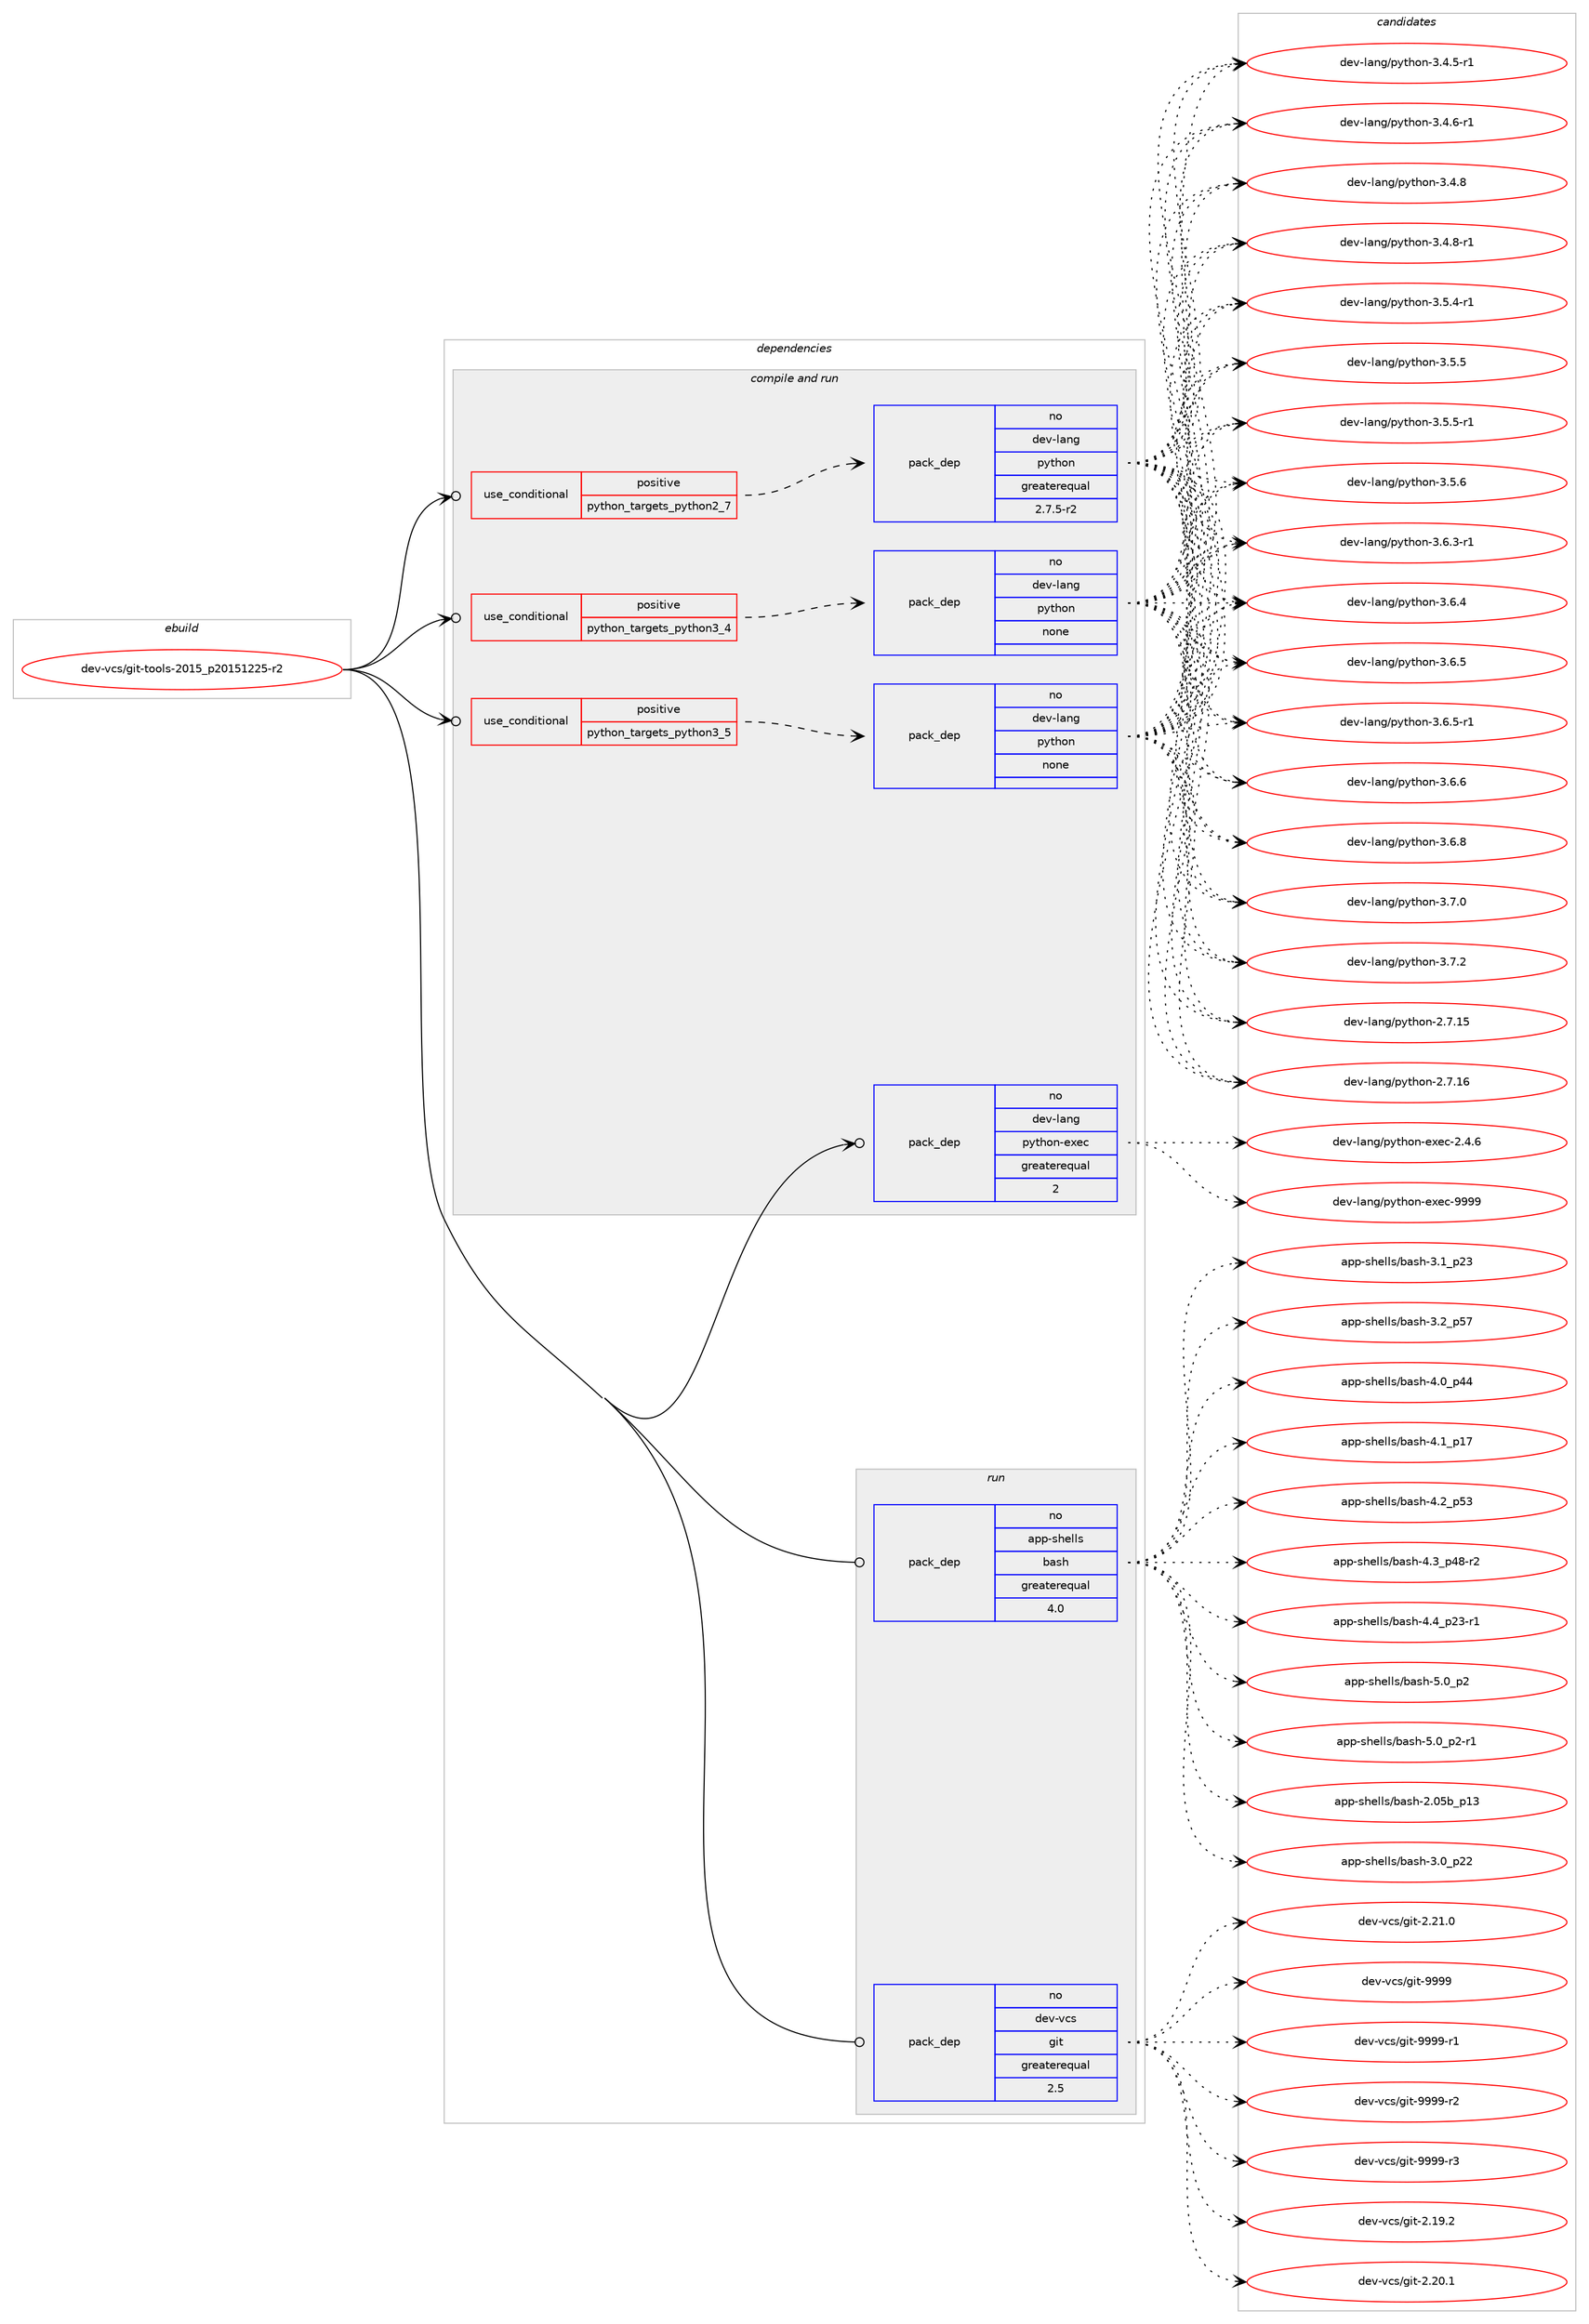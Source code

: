 digraph prolog {

# *************
# Graph options
# *************

newrank=true;
concentrate=true;
compound=true;
graph [rankdir=LR,fontname=Helvetica,fontsize=10,ranksep=1.5];#, ranksep=2.5, nodesep=0.2];
edge  [arrowhead=vee];
node  [fontname=Helvetica,fontsize=10];

# **********
# The ebuild
# **********

subgraph cluster_leftcol {
color=gray;
rank=same;
label=<<i>ebuild</i>>;
id [label="dev-vcs/git-tools-2015_p20151225-r2", color=red, width=4, href="../dev-vcs/git-tools-2015_p20151225-r2.svg"];
}

# ****************
# The dependencies
# ****************

subgraph cluster_midcol {
color=gray;
label=<<i>dependencies</i>>;
subgraph cluster_compile {
fillcolor="#eeeeee";
style=filled;
label=<<i>compile</i>>;
}
subgraph cluster_compileandrun {
fillcolor="#eeeeee";
style=filled;
label=<<i>compile and run</i>>;
subgraph cond425597 {
dependency1551522 [label=<<TABLE BORDER="0" CELLBORDER="1" CELLSPACING="0" CELLPADDING="4"><TR><TD ROWSPAN="3" CELLPADDING="10">use_conditional</TD></TR><TR><TD>positive</TD></TR><TR><TD>python_targets_python2_7</TD></TR></TABLE>>, shape=none, color=red];
subgraph pack1102173 {
dependency1551523 [label=<<TABLE BORDER="0" CELLBORDER="1" CELLSPACING="0" CELLPADDING="4" WIDTH="220"><TR><TD ROWSPAN="6" CELLPADDING="30">pack_dep</TD></TR><TR><TD WIDTH="110">no</TD></TR><TR><TD>dev-lang</TD></TR><TR><TD>python</TD></TR><TR><TD>greaterequal</TD></TR><TR><TD>2.7.5-r2</TD></TR></TABLE>>, shape=none, color=blue];
}
dependency1551522:e -> dependency1551523:w [weight=20,style="dashed",arrowhead="vee"];
}
id:e -> dependency1551522:w [weight=20,style="solid",arrowhead="odotvee"];
subgraph cond425598 {
dependency1551524 [label=<<TABLE BORDER="0" CELLBORDER="1" CELLSPACING="0" CELLPADDING="4"><TR><TD ROWSPAN="3" CELLPADDING="10">use_conditional</TD></TR><TR><TD>positive</TD></TR><TR><TD>python_targets_python3_4</TD></TR></TABLE>>, shape=none, color=red];
subgraph pack1102174 {
dependency1551525 [label=<<TABLE BORDER="0" CELLBORDER="1" CELLSPACING="0" CELLPADDING="4" WIDTH="220"><TR><TD ROWSPAN="6" CELLPADDING="30">pack_dep</TD></TR><TR><TD WIDTH="110">no</TD></TR><TR><TD>dev-lang</TD></TR><TR><TD>python</TD></TR><TR><TD>none</TD></TR><TR><TD></TD></TR></TABLE>>, shape=none, color=blue];
}
dependency1551524:e -> dependency1551525:w [weight=20,style="dashed",arrowhead="vee"];
}
id:e -> dependency1551524:w [weight=20,style="solid",arrowhead="odotvee"];
subgraph cond425599 {
dependency1551526 [label=<<TABLE BORDER="0" CELLBORDER="1" CELLSPACING="0" CELLPADDING="4"><TR><TD ROWSPAN="3" CELLPADDING="10">use_conditional</TD></TR><TR><TD>positive</TD></TR><TR><TD>python_targets_python3_5</TD></TR></TABLE>>, shape=none, color=red];
subgraph pack1102175 {
dependency1551527 [label=<<TABLE BORDER="0" CELLBORDER="1" CELLSPACING="0" CELLPADDING="4" WIDTH="220"><TR><TD ROWSPAN="6" CELLPADDING="30">pack_dep</TD></TR><TR><TD WIDTH="110">no</TD></TR><TR><TD>dev-lang</TD></TR><TR><TD>python</TD></TR><TR><TD>none</TD></TR><TR><TD></TD></TR></TABLE>>, shape=none, color=blue];
}
dependency1551526:e -> dependency1551527:w [weight=20,style="dashed",arrowhead="vee"];
}
id:e -> dependency1551526:w [weight=20,style="solid",arrowhead="odotvee"];
subgraph pack1102176 {
dependency1551528 [label=<<TABLE BORDER="0" CELLBORDER="1" CELLSPACING="0" CELLPADDING="4" WIDTH="220"><TR><TD ROWSPAN="6" CELLPADDING="30">pack_dep</TD></TR><TR><TD WIDTH="110">no</TD></TR><TR><TD>dev-lang</TD></TR><TR><TD>python-exec</TD></TR><TR><TD>greaterequal</TD></TR><TR><TD>2</TD></TR></TABLE>>, shape=none, color=blue];
}
id:e -> dependency1551528:w [weight=20,style="solid",arrowhead="odotvee"];
}
subgraph cluster_run {
fillcolor="#eeeeee";
style=filled;
label=<<i>run</i>>;
subgraph pack1102177 {
dependency1551529 [label=<<TABLE BORDER="0" CELLBORDER="1" CELLSPACING="0" CELLPADDING="4" WIDTH="220"><TR><TD ROWSPAN="6" CELLPADDING="30">pack_dep</TD></TR><TR><TD WIDTH="110">no</TD></TR><TR><TD>app-shells</TD></TR><TR><TD>bash</TD></TR><TR><TD>greaterequal</TD></TR><TR><TD>4.0</TD></TR></TABLE>>, shape=none, color=blue];
}
id:e -> dependency1551529:w [weight=20,style="solid",arrowhead="odot"];
subgraph pack1102178 {
dependency1551530 [label=<<TABLE BORDER="0" CELLBORDER="1" CELLSPACING="0" CELLPADDING="4" WIDTH="220"><TR><TD ROWSPAN="6" CELLPADDING="30">pack_dep</TD></TR><TR><TD WIDTH="110">no</TD></TR><TR><TD>dev-vcs</TD></TR><TR><TD>git</TD></TR><TR><TD>greaterequal</TD></TR><TR><TD>2.5</TD></TR></TABLE>>, shape=none, color=blue];
}
id:e -> dependency1551530:w [weight=20,style="solid",arrowhead="odot"];
}
}

# **************
# The candidates
# **************

subgraph cluster_choices {
rank=same;
color=gray;
label=<<i>candidates</i>>;

subgraph choice1102173 {
color=black;
nodesep=1;
choice10010111845108971101034711212111610411111045504655464953 [label="dev-lang/python-2.7.15", color=red, width=4,href="../dev-lang/python-2.7.15.svg"];
choice10010111845108971101034711212111610411111045504655464954 [label="dev-lang/python-2.7.16", color=red, width=4,href="../dev-lang/python-2.7.16.svg"];
choice1001011184510897110103471121211161041111104551465246534511449 [label="dev-lang/python-3.4.5-r1", color=red, width=4,href="../dev-lang/python-3.4.5-r1.svg"];
choice1001011184510897110103471121211161041111104551465246544511449 [label="dev-lang/python-3.4.6-r1", color=red, width=4,href="../dev-lang/python-3.4.6-r1.svg"];
choice100101118451089711010347112121116104111110455146524656 [label="dev-lang/python-3.4.8", color=red, width=4,href="../dev-lang/python-3.4.8.svg"];
choice1001011184510897110103471121211161041111104551465246564511449 [label="dev-lang/python-3.4.8-r1", color=red, width=4,href="../dev-lang/python-3.4.8-r1.svg"];
choice1001011184510897110103471121211161041111104551465346524511449 [label="dev-lang/python-3.5.4-r1", color=red, width=4,href="../dev-lang/python-3.5.4-r1.svg"];
choice100101118451089711010347112121116104111110455146534653 [label="dev-lang/python-3.5.5", color=red, width=4,href="../dev-lang/python-3.5.5.svg"];
choice1001011184510897110103471121211161041111104551465346534511449 [label="dev-lang/python-3.5.5-r1", color=red, width=4,href="../dev-lang/python-3.5.5-r1.svg"];
choice100101118451089711010347112121116104111110455146534654 [label="dev-lang/python-3.5.6", color=red, width=4,href="../dev-lang/python-3.5.6.svg"];
choice1001011184510897110103471121211161041111104551465446514511449 [label="dev-lang/python-3.6.3-r1", color=red, width=4,href="../dev-lang/python-3.6.3-r1.svg"];
choice100101118451089711010347112121116104111110455146544652 [label="dev-lang/python-3.6.4", color=red, width=4,href="../dev-lang/python-3.6.4.svg"];
choice100101118451089711010347112121116104111110455146544653 [label="dev-lang/python-3.6.5", color=red, width=4,href="../dev-lang/python-3.6.5.svg"];
choice1001011184510897110103471121211161041111104551465446534511449 [label="dev-lang/python-3.6.5-r1", color=red, width=4,href="../dev-lang/python-3.6.5-r1.svg"];
choice100101118451089711010347112121116104111110455146544654 [label="dev-lang/python-3.6.6", color=red, width=4,href="../dev-lang/python-3.6.6.svg"];
choice100101118451089711010347112121116104111110455146544656 [label="dev-lang/python-3.6.8", color=red, width=4,href="../dev-lang/python-3.6.8.svg"];
choice100101118451089711010347112121116104111110455146554648 [label="dev-lang/python-3.7.0", color=red, width=4,href="../dev-lang/python-3.7.0.svg"];
choice100101118451089711010347112121116104111110455146554650 [label="dev-lang/python-3.7.2", color=red, width=4,href="../dev-lang/python-3.7.2.svg"];
dependency1551523:e -> choice10010111845108971101034711212111610411111045504655464953:w [style=dotted,weight="100"];
dependency1551523:e -> choice10010111845108971101034711212111610411111045504655464954:w [style=dotted,weight="100"];
dependency1551523:e -> choice1001011184510897110103471121211161041111104551465246534511449:w [style=dotted,weight="100"];
dependency1551523:e -> choice1001011184510897110103471121211161041111104551465246544511449:w [style=dotted,weight="100"];
dependency1551523:e -> choice100101118451089711010347112121116104111110455146524656:w [style=dotted,weight="100"];
dependency1551523:e -> choice1001011184510897110103471121211161041111104551465246564511449:w [style=dotted,weight="100"];
dependency1551523:e -> choice1001011184510897110103471121211161041111104551465346524511449:w [style=dotted,weight="100"];
dependency1551523:e -> choice100101118451089711010347112121116104111110455146534653:w [style=dotted,weight="100"];
dependency1551523:e -> choice1001011184510897110103471121211161041111104551465346534511449:w [style=dotted,weight="100"];
dependency1551523:e -> choice100101118451089711010347112121116104111110455146534654:w [style=dotted,weight="100"];
dependency1551523:e -> choice1001011184510897110103471121211161041111104551465446514511449:w [style=dotted,weight="100"];
dependency1551523:e -> choice100101118451089711010347112121116104111110455146544652:w [style=dotted,weight="100"];
dependency1551523:e -> choice100101118451089711010347112121116104111110455146544653:w [style=dotted,weight="100"];
dependency1551523:e -> choice1001011184510897110103471121211161041111104551465446534511449:w [style=dotted,weight="100"];
dependency1551523:e -> choice100101118451089711010347112121116104111110455146544654:w [style=dotted,weight="100"];
dependency1551523:e -> choice100101118451089711010347112121116104111110455146544656:w [style=dotted,weight="100"];
dependency1551523:e -> choice100101118451089711010347112121116104111110455146554648:w [style=dotted,weight="100"];
dependency1551523:e -> choice100101118451089711010347112121116104111110455146554650:w [style=dotted,weight="100"];
}
subgraph choice1102174 {
color=black;
nodesep=1;
choice10010111845108971101034711212111610411111045504655464953 [label="dev-lang/python-2.7.15", color=red, width=4,href="../dev-lang/python-2.7.15.svg"];
choice10010111845108971101034711212111610411111045504655464954 [label="dev-lang/python-2.7.16", color=red, width=4,href="../dev-lang/python-2.7.16.svg"];
choice1001011184510897110103471121211161041111104551465246534511449 [label="dev-lang/python-3.4.5-r1", color=red, width=4,href="../dev-lang/python-3.4.5-r1.svg"];
choice1001011184510897110103471121211161041111104551465246544511449 [label="dev-lang/python-3.4.6-r1", color=red, width=4,href="../dev-lang/python-3.4.6-r1.svg"];
choice100101118451089711010347112121116104111110455146524656 [label="dev-lang/python-3.4.8", color=red, width=4,href="../dev-lang/python-3.4.8.svg"];
choice1001011184510897110103471121211161041111104551465246564511449 [label="dev-lang/python-3.4.8-r1", color=red, width=4,href="../dev-lang/python-3.4.8-r1.svg"];
choice1001011184510897110103471121211161041111104551465346524511449 [label="dev-lang/python-3.5.4-r1", color=red, width=4,href="../dev-lang/python-3.5.4-r1.svg"];
choice100101118451089711010347112121116104111110455146534653 [label="dev-lang/python-3.5.5", color=red, width=4,href="../dev-lang/python-3.5.5.svg"];
choice1001011184510897110103471121211161041111104551465346534511449 [label="dev-lang/python-3.5.5-r1", color=red, width=4,href="../dev-lang/python-3.5.5-r1.svg"];
choice100101118451089711010347112121116104111110455146534654 [label="dev-lang/python-3.5.6", color=red, width=4,href="../dev-lang/python-3.5.6.svg"];
choice1001011184510897110103471121211161041111104551465446514511449 [label="dev-lang/python-3.6.3-r1", color=red, width=4,href="../dev-lang/python-3.6.3-r1.svg"];
choice100101118451089711010347112121116104111110455146544652 [label="dev-lang/python-3.6.4", color=red, width=4,href="../dev-lang/python-3.6.4.svg"];
choice100101118451089711010347112121116104111110455146544653 [label="dev-lang/python-3.6.5", color=red, width=4,href="../dev-lang/python-3.6.5.svg"];
choice1001011184510897110103471121211161041111104551465446534511449 [label="dev-lang/python-3.6.5-r1", color=red, width=4,href="../dev-lang/python-3.6.5-r1.svg"];
choice100101118451089711010347112121116104111110455146544654 [label="dev-lang/python-3.6.6", color=red, width=4,href="../dev-lang/python-3.6.6.svg"];
choice100101118451089711010347112121116104111110455146544656 [label="dev-lang/python-3.6.8", color=red, width=4,href="../dev-lang/python-3.6.8.svg"];
choice100101118451089711010347112121116104111110455146554648 [label="dev-lang/python-3.7.0", color=red, width=4,href="../dev-lang/python-3.7.0.svg"];
choice100101118451089711010347112121116104111110455146554650 [label="dev-lang/python-3.7.2", color=red, width=4,href="../dev-lang/python-3.7.2.svg"];
dependency1551525:e -> choice10010111845108971101034711212111610411111045504655464953:w [style=dotted,weight="100"];
dependency1551525:e -> choice10010111845108971101034711212111610411111045504655464954:w [style=dotted,weight="100"];
dependency1551525:e -> choice1001011184510897110103471121211161041111104551465246534511449:w [style=dotted,weight="100"];
dependency1551525:e -> choice1001011184510897110103471121211161041111104551465246544511449:w [style=dotted,weight="100"];
dependency1551525:e -> choice100101118451089711010347112121116104111110455146524656:w [style=dotted,weight="100"];
dependency1551525:e -> choice1001011184510897110103471121211161041111104551465246564511449:w [style=dotted,weight="100"];
dependency1551525:e -> choice1001011184510897110103471121211161041111104551465346524511449:w [style=dotted,weight="100"];
dependency1551525:e -> choice100101118451089711010347112121116104111110455146534653:w [style=dotted,weight="100"];
dependency1551525:e -> choice1001011184510897110103471121211161041111104551465346534511449:w [style=dotted,weight="100"];
dependency1551525:e -> choice100101118451089711010347112121116104111110455146534654:w [style=dotted,weight="100"];
dependency1551525:e -> choice1001011184510897110103471121211161041111104551465446514511449:w [style=dotted,weight="100"];
dependency1551525:e -> choice100101118451089711010347112121116104111110455146544652:w [style=dotted,weight="100"];
dependency1551525:e -> choice100101118451089711010347112121116104111110455146544653:w [style=dotted,weight="100"];
dependency1551525:e -> choice1001011184510897110103471121211161041111104551465446534511449:w [style=dotted,weight="100"];
dependency1551525:e -> choice100101118451089711010347112121116104111110455146544654:w [style=dotted,weight="100"];
dependency1551525:e -> choice100101118451089711010347112121116104111110455146544656:w [style=dotted,weight="100"];
dependency1551525:e -> choice100101118451089711010347112121116104111110455146554648:w [style=dotted,weight="100"];
dependency1551525:e -> choice100101118451089711010347112121116104111110455146554650:w [style=dotted,weight="100"];
}
subgraph choice1102175 {
color=black;
nodesep=1;
choice10010111845108971101034711212111610411111045504655464953 [label="dev-lang/python-2.7.15", color=red, width=4,href="../dev-lang/python-2.7.15.svg"];
choice10010111845108971101034711212111610411111045504655464954 [label="dev-lang/python-2.7.16", color=red, width=4,href="../dev-lang/python-2.7.16.svg"];
choice1001011184510897110103471121211161041111104551465246534511449 [label="dev-lang/python-3.4.5-r1", color=red, width=4,href="../dev-lang/python-3.4.5-r1.svg"];
choice1001011184510897110103471121211161041111104551465246544511449 [label="dev-lang/python-3.4.6-r1", color=red, width=4,href="../dev-lang/python-3.4.6-r1.svg"];
choice100101118451089711010347112121116104111110455146524656 [label="dev-lang/python-3.4.8", color=red, width=4,href="../dev-lang/python-3.4.8.svg"];
choice1001011184510897110103471121211161041111104551465246564511449 [label="dev-lang/python-3.4.8-r1", color=red, width=4,href="../dev-lang/python-3.4.8-r1.svg"];
choice1001011184510897110103471121211161041111104551465346524511449 [label="dev-lang/python-3.5.4-r1", color=red, width=4,href="../dev-lang/python-3.5.4-r1.svg"];
choice100101118451089711010347112121116104111110455146534653 [label="dev-lang/python-3.5.5", color=red, width=4,href="../dev-lang/python-3.5.5.svg"];
choice1001011184510897110103471121211161041111104551465346534511449 [label="dev-lang/python-3.5.5-r1", color=red, width=4,href="../dev-lang/python-3.5.5-r1.svg"];
choice100101118451089711010347112121116104111110455146534654 [label="dev-lang/python-3.5.6", color=red, width=4,href="../dev-lang/python-3.5.6.svg"];
choice1001011184510897110103471121211161041111104551465446514511449 [label="dev-lang/python-3.6.3-r1", color=red, width=4,href="../dev-lang/python-3.6.3-r1.svg"];
choice100101118451089711010347112121116104111110455146544652 [label="dev-lang/python-3.6.4", color=red, width=4,href="../dev-lang/python-3.6.4.svg"];
choice100101118451089711010347112121116104111110455146544653 [label="dev-lang/python-3.6.5", color=red, width=4,href="../dev-lang/python-3.6.5.svg"];
choice1001011184510897110103471121211161041111104551465446534511449 [label="dev-lang/python-3.6.5-r1", color=red, width=4,href="../dev-lang/python-3.6.5-r1.svg"];
choice100101118451089711010347112121116104111110455146544654 [label="dev-lang/python-3.6.6", color=red, width=4,href="../dev-lang/python-3.6.6.svg"];
choice100101118451089711010347112121116104111110455146544656 [label="dev-lang/python-3.6.8", color=red, width=4,href="../dev-lang/python-3.6.8.svg"];
choice100101118451089711010347112121116104111110455146554648 [label="dev-lang/python-3.7.0", color=red, width=4,href="../dev-lang/python-3.7.0.svg"];
choice100101118451089711010347112121116104111110455146554650 [label="dev-lang/python-3.7.2", color=red, width=4,href="../dev-lang/python-3.7.2.svg"];
dependency1551527:e -> choice10010111845108971101034711212111610411111045504655464953:w [style=dotted,weight="100"];
dependency1551527:e -> choice10010111845108971101034711212111610411111045504655464954:w [style=dotted,weight="100"];
dependency1551527:e -> choice1001011184510897110103471121211161041111104551465246534511449:w [style=dotted,weight="100"];
dependency1551527:e -> choice1001011184510897110103471121211161041111104551465246544511449:w [style=dotted,weight="100"];
dependency1551527:e -> choice100101118451089711010347112121116104111110455146524656:w [style=dotted,weight="100"];
dependency1551527:e -> choice1001011184510897110103471121211161041111104551465246564511449:w [style=dotted,weight="100"];
dependency1551527:e -> choice1001011184510897110103471121211161041111104551465346524511449:w [style=dotted,weight="100"];
dependency1551527:e -> choice100101118451089711010347112121116104111110455146534653:w [style=dotted,weight="100"];
dependency1551527:e -> choice1001011184510897110103471121211161041111104551465346534511449:w [style=dotted,weight="100"];
dependency1551527:e -> choice100101118451089711010347112121116104111110455146534654:w [style=dotted,weight="100"];
dependency1551527:e -> choice1001011184510897110103471121211161041111104551465446514511449:w [style=dotted,weight="100"];
dependency1551527:e -> choice100101118451089711010347112121116104111110455146544652:w [style=dotted,weight="100"];
dependency1551527:e -> choice100101118451089711010347112121116104111110455146544653:w [style=dotted,weight="100"];
dependency1551527:e -> choice1001011184510897110103471121211161041111104551465446534511449:w [style=dotted,weight="100"];
dependency1551527:e -> choice100101118451089711010347112121116104111110455146544654:w [style=dotted,weight="100"];
dependency1551527:e -> choice100101118451089711010347112121116104111110455146544656:w [style=dotted,weight="100"];
dependency1551527:e -> choice100101118451089711010347112121116104111110455146554648:w [style=dotted,weight="100"];
dependency1551527:e -> choice100101118451089711010347112121116104111110455146554650:w [style=dotted,weight="100"];
}
subgraph choice1102176 {
color=black;
nodesep=1;
choice1001011184510897110103471121211161041111104510112010199455046524654 [label="dev-lang/python-exec-2.4.6", color=red, width=4,href="../dev-lang/python-exec-2.4.6.svg"];
choice10010111845108971101034711212111610411111045101120101994557575757 [label="dev-lang/python-exec-9999", color=red, width=4,href="../dev-lang/python-exec-9999.svg"];
dependency1551528:e -> choice1001011184510897110103471121211161041111104510112010199455046524654:w [style=dotted,weight="100"];
dependency1551528:e -> choice10010111845108971101034711212111610411111045101120101994557575757:w [style=dotted,weight="100"];
}
subgraph choice1102177 {
color=black;
nodesep=1;
choice9711211245115104101108108115479897115104455046485398951124951 [label="app-shells/bash-2.05b_p13", color=red, width=4,href="../app-shells/bash-2.05b_p13.svg"];
choice971121124511510410110810811547989711510445514648951125050 [label="app-shells/bash-3.0_p22", color=red, width=4,href="../app-shells/bash-3.0_p22.svg"];
choice971121124511510410110810811547989711510445514649951125051 [label="app-shells/bash-3.1_p23", color=red, width=4,href="../app-shells/bash-3.1_p23.svg"];
choice971121124511510410110810811547989711510445514650951125355 [label="app-shells/bash-3.2_p57", color=red, width=4,href="../app-shells/bash-3.2_p57.svg"];
choice971121124511510410110810811547989711510445524648951125252 [label="app-shells/bash-4.0_p44", color=red, width=4,href="../app-shells/bash-4.0_p44.svg"];
choice971121124511510410110810811547989711510445524649951124955 [label="app-shells/bash-4.1_p17", color=red, width=4,href="../app-shells/bash-4.1_p17.svg"];
choice971121124511510410110810811547989711510445524650951125351 [label="app-shells/bash-4.2_p53", color=red, width=4,href="../app-shells/bash-4.2_p53.svg"];
choice9711211245115104101108108115479897115104455246519511252564511450 [label="app-shells/bash-4.3_p48-r2", color=red, width=4,href="../app-shells/bash-4.3_p48-r2.svg"];
choice9711211245115104101108108115479897115104455246529511250514511449 [label="app-shells/bash-4.4_p23-r1", color=red, width=4,href="../app-shells/bash-4.4_p23-r1.svg"];
choice9711211245115104101108108115479897115104455346489511250 [label="app-shells/bash-5.0_p2", color=red, width=4,href="../app-shells/bash-5.0_p2.svg"];
choice97112112451151041011081081154798971151044553464895112504511449 [label="app-shells/bash-5.0_p2-r1", color=red, width=4,href="../app-shells/bash-5.0_p2-r1.svg"];
dependency1551529:e -> choice9711211245115104101108108115479897115104455046485398951124951:w [style=dotted,weight="100"];
dependency1551529:e -> choice971121124511510410110810811547989711510445514648951125050:w [style=dotted,weight="100"];
dependency1551529:e -> choice971121124511510410110810811547989711510445514649951125051:w [style=dotted,weight="100"];
dependency1551529:e -> choice971121124511510410110810811547989711510445514650951125355:w [style=dotted,weight="100"];
dependency1551529:e -> choice971121124511510410110810811547989711510445524648951125252:w [style=dotted,weight="100"];
dependency1551529:e -> choice971121124511510410110810811547989711510445524649951124955:w [style=dotted,weight="100"];
dependency1551529:e -> choice971121124511510410110810811547989711510445524650951125351:w [style=dotted,weight="100"];
dependency1551529:e -> choice9711211245115104101108108115479897115104455246519511252564511450:w [style=dotted,weight="100"];
dependency1551529:e -> choice9711211245115104101108108115479897115104455246529511250514511449:w [style=dotted,weight="100"];
dependency1551529:e -> choice9711211245115104101108108115479897115104455346489511250:w [style=dotted,weight="100"];
dependency1551529:e -> choice97112112451151041011081081154798971151044553464895112504511449:w [style=dotted,weight="100"];
}
subgraph choice1102178 {
color=black;
nodesep=1;
choice10010111845118991154710310511645504649574650 [label="dev-vcs/git-2.19.2", color=red, width=4,href="../dev-vcs/git-2.19.2.svg"];
choice10010111845118991154710310511645504650484649 [label="dev-vcs/git-2.20.1", color=red, width=4,href="../dev-vcs/git-2.20.1.svg"];
choice10010111845118991154710310511645504650494648 [label="dev-vcs/git-2.21.0", color=red, width=4,href="../dev-vcs/git-2.21.0.svg"];
choice1001011184511899115471031051164557575757 [label="dev-vcs/git-9999", color=red, width=4,href="../dev-vcs/git-9999.svg"];
choice10010111845118991154710310511645575757574511449 [label="dev-vcs/git-9999-r1", color=red, width=4,href="../dev-vcs/git-9999-r1.svg"];
choice10010111845118991154710310511645575757574511450 [label="dev-vcs/git-9999-r2", color=red, width=4,href="../dev-vcs/git-9999-r2.svg"];
choice10010111845118991154710310511645575757574511451 [label="dev-vcs/git-9999-r3", color=red, width=4,href="../dev-vcs/git-9999-r3.svg"];
dependency1551530:e -> choice10010111845118991154710310511645504649574650:w [style=dotted,weight="100"];
dependency1551530:e -> choice10010111845118991154710310511645504650484649:w [style=dotted,weight="100"];
dependency1551530:e -> choice10010111845118991154710310511645504650494648:w [style=dotted,weight="100"];
dependency1551530:e -> choice1001011184511899115471031051164557575757:w [style=dotted,weight="100"];
dependency1551530:e -> choice10010111845118991154710310511645575757574511449:w [style=dotted,weight="100"];
dependency1551530:e -> choice10010111845118991154710310511645575757574511450:w [style=dotted,weight="100"];
dependency1551530:e -> choice10010111845118991154710310511645575757574511451:w [style=dotted,weight="100"];
}
}

}
